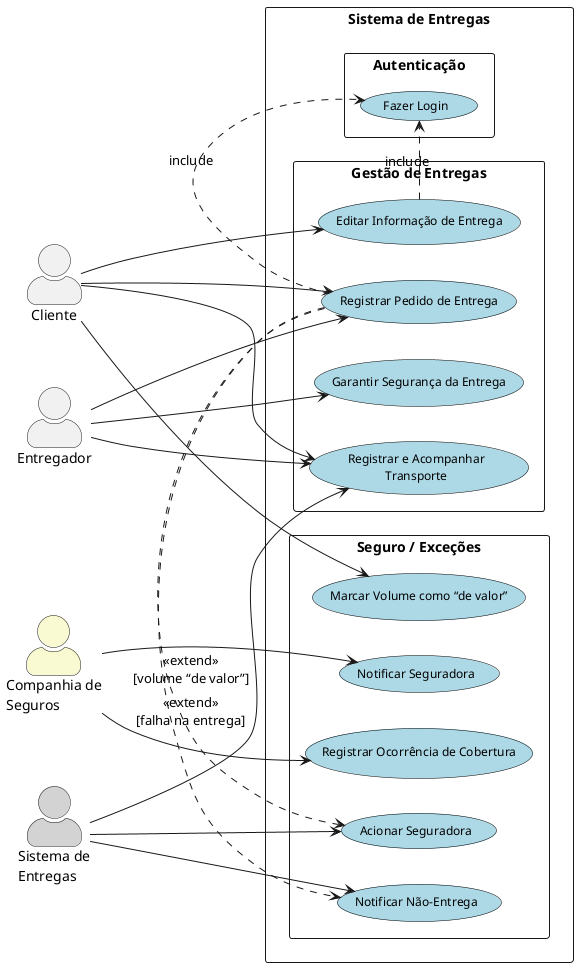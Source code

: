 @startuml
left to right direction
skinparam packageStyle rectangle
skinparam usecase {
  BackgroundColor LightBlue
  BorderColor Black
  FontSize 12
}
skinparam actorStyle awesome

' Atores à esquerda
actor Cliente
actor Entregador

' Sistema e seguradora à direita
actor "Companhia de\nSeguros" as Seguradora #lightgoldenrodyellow
actor "Sistema de\nEntregas" as Sistema #lightgrey

' Casos de uso dentro do sistema
package "Sistema de Entregas" {
  
  package "Autenticação" {
    usecase "Fazer Login" as UC_Login
  }
  
  package "Gestão de Entregas" {
    usecase "Registrar Pedido de Entrega" as UC_Registrar
    usecase "Editar Informação de Entrega" as UC_Editar
    usecase "Registrar e Acompanhar\nTransporte" as UC_Transporte
    usecase "Garantir Segurança da Entrega" as UC_Seguranca
  }
  
  package "Seguro / Exceções" {
    usecase "Marcar Volume como “de valor”" as UC_MarcarValor
    usecase "Acionar Seguradora"               as UC_AcionarSeg
    usecase "Notificar Não-Entrega"            as UC_NotifFalha
    usecase "Notificar Seguradora"             as UC_NotifSeg
    usecase "Registrar Ocorrência de Cobertura"as UC_RegCobertura
  }

  ' Include / Extend
  UC_Registrar .> UC_Login      : «include»
  UC_Editar    .> UC_Login      : «include»
  
  UC_Registrar .> UC_AcionarSeg : «extend»\n[volume “de valor”]
  UC_Registrar .> UC_NotifFalha : «extend»\n[falha na entrega]
}

' Ligações da esquerda (exigem login)
Cliente    --> UC_Registrar
Cliente    --> UC_Editar
Entregador --> UC_Registrar
Entregador --> UC_Seguranca

Cliente    --> UC_MarcarValor
Cliente    --> UC_Transporte
Entregador --> UC_Transporte

' Ligações da direita
Sistema    --> UC_AcionarSeg
Sistema    --> UC_NotifFalha
Sistema    --> UC_Transporte

Seguradora --> UC_NotifSeg
Seguradora --> UC_RegCobertura

@enduml
